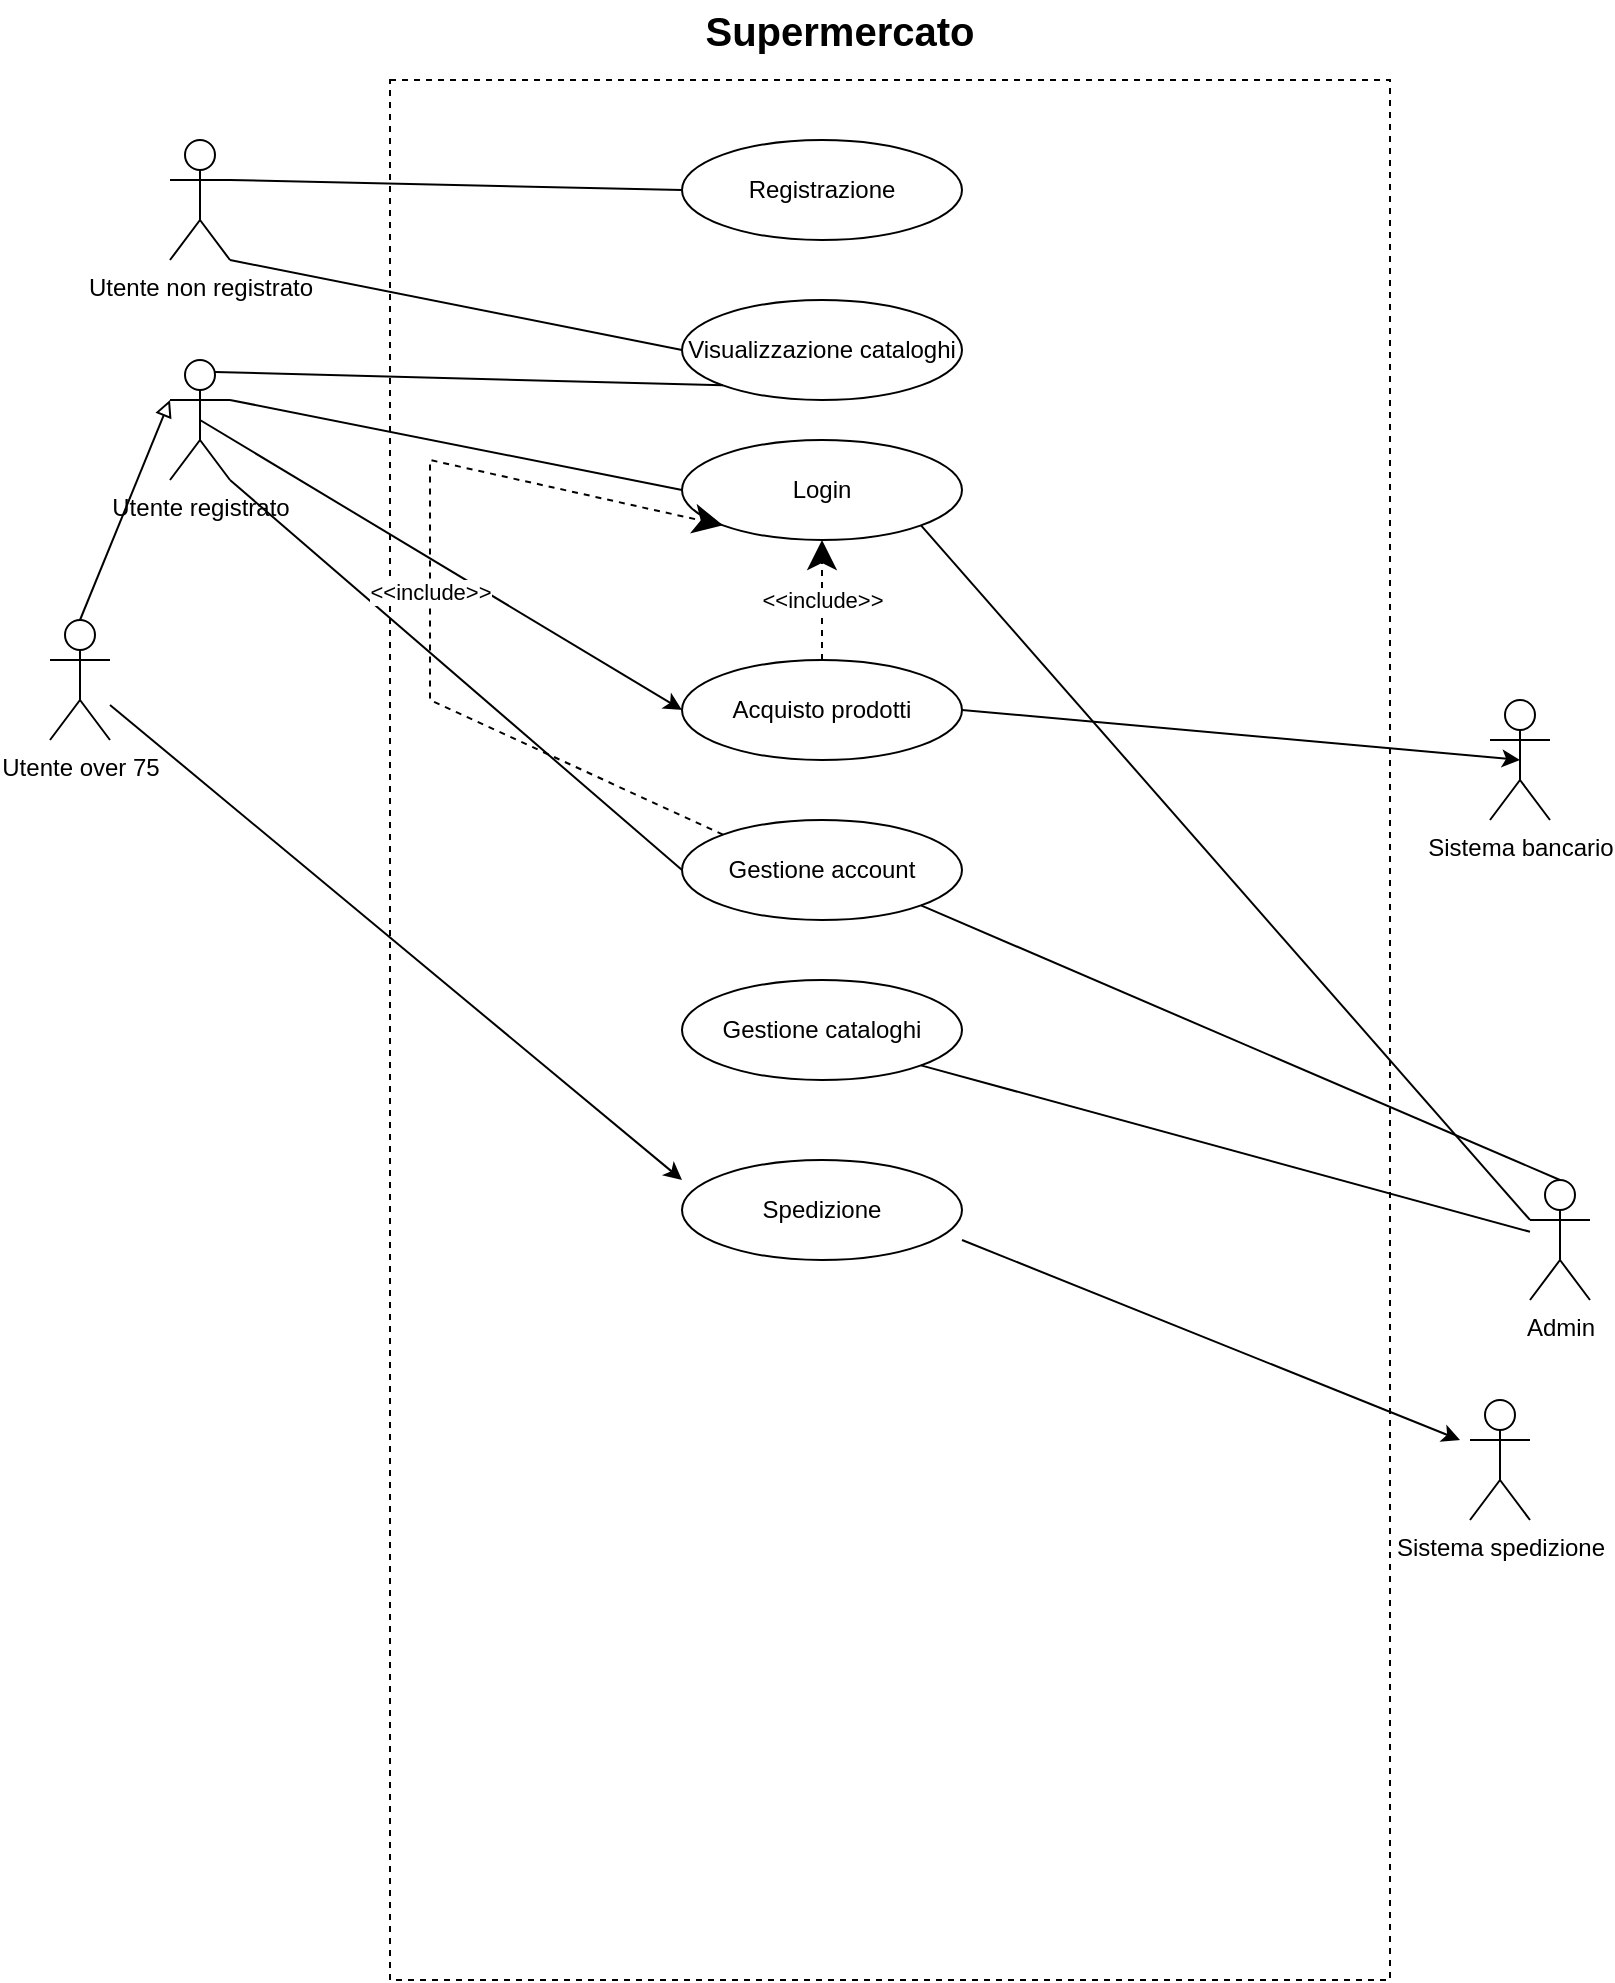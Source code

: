 <mxfile version="28.2.7">
  <diagram id="2KMxQPSyfM8LnSYBEzyI" name="Pagina-1">
    <mxGraphModel dx="3923" dy="872" grid="1" gridSize="10" guides="1" tooltips="1" connect="1" arrows="1" fold="1" page="1" pageScale="1" pageWidth="2339" pageHeight="3300" math="0" shadow="0">
      <root>
        <mxCell id="0" />
        <mxCell id="1" parent="0" />
        <mxCell id="swzpSNI4EfpC9RJouUge-33" value="" style="rounded=0;whiteSpace=wrap;html=1;dashed=1;" vertex="1" parent="1">
          <mxGeometry x="-1385" y="260" width="500" height="950" as="geometry" />
        </mxCell>
        <mxCell id="swzpSNI4EfpC9RJouUge-34" value="Supermercato" style="text;html=1;align=center;verticalAlign=middle;whiteSpace=wrap;rounded=0;fontSize=20;fontStyle=1" vertex="1" parent="1">
          <mxGeometry x="-1305" y="220" width="290" height="30" as="geometry" />
        </mxCell>
        <mxCell id="swzpSNI4EfpC9RJouUge-35" value="Utente non registrato" style="shape=umlActor;verticalLabelPosition=bottom;verticalAlign=top;html=1;outlineConnect=0;" vertex="1" parent="1">
          <mxGeometry x="-1495" y="290" width="30" height="60" as="geometry" />
        </mxCell>
        <mxCell id="swzpSNI4EfpC9RJouUge-36" value="Registrazione" style="ellipse;whiteSpace=wrap;html=1;" vertex="1" parent="1">
          <mxGeometry x="-1239" y="290" width="140" height="50" as="geometry" />
        </mxCell>
        <mxCell id="swzpSNI4EfpC9RJouUge-37" value="Visualizzazione cataloghi" style="ellipse;whiteSpace=wrap;html=1;" vertex="1" parent="1">
          <mxGeometry x="-1239" y="370" width="140" height="50" as="geometry" />
        </mxCell>
        <mxCell id="swzpSNI4EfpC9RJouUge-38" value="" style="endArrow=none;html=1;rounded=0;entryX=1;entryY=1;entryDx=0;entryDy=0;entryPerimeter=0;exitX=0;exitY=0.5;exitDx=0;exitDy=0;" edge="1" parent="1" source="swzpSNI4EfpC9RJouUge-37" target="swzpSNI4EfpC9RJouUge-35">
          <mxGeometry width="50" height="50" relative="1" as="geometry">
            <mxPoint x="-1295" y="325" as="sourcePoint" />
            <mxPoint x="-1470" y="330" as="targetPoint" />
          </mxGeometry>
        </mxCell>
        <mxCell id="swzpSNI4EfpC9RJouUge-39" value="Utente registrato" style="shape=umlActor;verticalLabelPosition=bottom;verticalAlign=top;html=1;outlineConnect=0;" vertex="1" parent="1">
          <mxGeometry x="-1495" y="400" width="30" height="60" as="geometry" />
        </mxCell>
        <mxCell id="swzpSNI4EfpC9RJouUge-40" value="" style="endArrow=none;html=1;rounded=0;entryX=1;entryY=0.333;entryDx=0;entryDy=0;entryPerimeter=0;exitX=0;exitY=0.5;exitDx=0;exitDy=0;" edge="1" parent="1" source="swzpSNI4EfpC9RJouUge-36" target="swzpSNI4EfpC9RJouUge-35">
          <mxGeometry width="50" height="50" relative="1" as="geometry">
            <mxPoint x="-1295" y="385" as="sourcePoint" />
            <mxPoint x="-1455" y="360" as="targetPoint" />
          </mxGeometry>
        </mxCell>
        <mxCell id="swzpSNI4EfpC9RJouUge-41" value="Login" style="ellipse;whiteSpace=wrap;html=1;" vertex="1" parent="1">
          <mxGeometry x="-1239" y="440" width="140" height="50" as="geometry" />
        </mxCell>
        <mxCell id="swzpSNI4EfpC9RJouUge-42" value="" style="endArrow=none;html=1;rounded=0;exitX=1;exitY=0.333;exitDx=0;exitDy=0;exitPerimeter=0;entryX=0;entryY=0.5;entryDx=0;entryDy=0;" edge="1" parent="1" source="swzpSNI4EfpC9RJouUge-39" target="swzpSNI4EfpC9RJouUge-41">
          <mxGeometry width="50" height="50" relative="1" as="geometry">
            <mxPoint x="-1245" y="410" as="sourcePoint" />
            <mxPoint x="-1195" y="360" as="targetPoint" />
          </mxGeometry>
        </mxCell>
        <mxCell id="swzpSNI4EfpC9RJouUge-43" value="" style="endArrow=none;html=1;rounded=0;exitX=0.75;exitY=0.1;exitDx=0;exitDy=0;exitPerimeter=0;entryX=0;entryY=1;entryDx=0;entryDy=0;" edge="1" parent="1" source="swzpSNI4EfpC9RJouUge-39" target="swzpSNI4EfpC9RJouUge-37">
          <mxGeometry width="50" height="50" relative="1" as="geometry">
            <mxPoint x="-1245" y="410" as="sourcePoint" />
            <mxPoint x="-1195" y="360" as="targetPoint" />
          </mxGeometry>
        </mxCell>
        <mxCell id="swzpSNI4EfpC9RJouUge-44" value="Acquisto prodotti" style="ellipse;whiteSpace=wrap;html=1;" vertex="1" parent="1">
          <mxGeometry x="-1239" y="550" width="140" height="50" as="geometry" />
        </mxCell>
        <mxCell id="swzpSNI4EfpC9RJouUge-45" value="" style="endArrow=classic;html=1;rounded=0;exitX=0.5;exitY=0.5;exitDx=0;exitDy=0;exitPerimeter=0;entryX=0;entryY=0.5;entryDx=0;entryDy=0;endFill=1;" edge="1" parent="1" source="swzpSNI4EfpC9RJouUge-39" target="swzpSNI4EfpC9RJouUge-44">
          <mxGeometry width="50" height="50" relative="1" as="geometry">
            <mxPoint x="-1455" y="430" as="sourcePoint" />
            <mxPoint x="-1295" y="465" as="targetPoint" />
          </mxGeometry>
        </mxCell>
        <mxCell id="swzpSNI4EfpC9RJouUge-46" value="Sistema bancario" style="shape=umlActor;verticalLabelPosition=bottom;verticalAlign=top;html=1;outlineConnect=0;" vertex="1" parent="1">
          <mxGeometry x="-835" y="570" width="30" height="60" as="geometry" />
        </mxCell>
        <mxCell id="swzpSNI4EfpC9RJouUge-47" value="" style="endArrow=classic;html=1;rounded=0;exitX=1;exitY=0.5;exitDx=0;exitDy=0;entryX=0.5;entryY=0.5;entryDx=0;entryDy=0;entryPerimeter=0;endFill=1;" edge="1" parent="1" source="swzpSNI4EfpC9RJouUge-44" target="swzpSNI4EfpC9RJouUge-46">
          <mxGeometry width="50" height="50" relative="1" as="geometry">
            <mxPoint x="-1470" y="440" as="sourcePoint" />
            <mxPoint x="-1295" y="545" as="targetPoint" />
          </mxGeometry>
        </mxCell>
        <mxCell id="swzpSNI4EfpC9RJouUge-48" value="Gestione account" style="ellipse;whiteSpace=wrap;html=1;" vertex="1" parent="1">
          <mxGeometry x="-1239" y="630" width="140" height="50" as="geometry" />
        </mxCell>
        <mxCell id="swzpSNI4EfpC9RJouUge-49" value="" style="endArrow=none;html=1;rounded=0;exitX=1;exitY=1;exitDx=0;exitDy=0;exitPerimeter=0;entryX=0;entryY=0.5;entryDx=0;entryDy=0;" edge="1" parent="1" source="swzpSNI4EfpC9RJouUge-39" target="swzpSNI4EfpC9RJouUge-48">
          <mxGeometry width="50" height="50" relative="1" as="geometry">
            <mxPoint x="-1455" y="430" as="sourcePoint" />
            <mxPoint x="-1295" y="465" as="targetPoint" />
          </mxGeometry>
        </mxCell>
        <mxCell id="swzpSNI4EfpC9RJouUge-57" value="Gestione cataloghi" style="ellipse;whiteSpace=wrap;html=1;" vertex="1" parent="1">
          <mxGeometry x="-1239" y="710" width="140" height="50" as="geometry" />
        </mxCell>
        <mxCell id="swzpSNI4EfpC9RJouUge-61" value="Admin" style="shape=umlActor;verticalLabelPosition=bottom;verticalAlign=top;html=1;outlineConnect=0;" vertex="1" parent="1">
          <mxGeometry x="-815" y="810" width="30" height="60" as="geometry" />
        </mxCell>
        <mxCell id="swzpSNI4EfpC9RJouUge-62" value="" style="endArrow=none;html=1;rounded=0;exitX=1;exitY=1;exitDx=0;exitDy=0;entryX=0;entryY=0.333;entryDx=0;entryDy=0;entryPerimeter=0;" edge="1" parent="1" source="swzpSNI4EfpC9RJouUge-41" target="swzpSNI4EfpC9RJouUge-61">
          <mxGeometry width="50" height="50" relative="1" as="geometry">
            <mxPoint x="-1155" y="465" as="sourcePoint" />
            <mxPoint x="-990" y="650" as="targetPoint" />
          </mxGeometry>
        </mxCell>
        <mxCell id="swzpSNI4EfpC9RJouUge-65" value="" style="endArrow=none;html=1;rounded=0;exitX=1;exitY=1;exitDx=0;exitDy=0;" edge="1" parent="1" source="swzpSNI4EfpC9RJouUge-57" target="swzpSNI4EfpC9RJouUge-61">
          <mxGeometry width="50" height="50" relative="1" as="geometry">
            <mxPoint x="-1155" y="855" as="sourcePoint" />
            <mxPoint x="-1005" y="840" as="targetPoint" />
          </mxGeometry>
        </mxCell>
        <mxCell id="swzpSNI4EfpC9RJouUge-66" value="" style="endArrow=none;html=1;rounded=0;exitX=1;exitY=1;exitDx=0;exitDy=0;entryX=0.5;entryY=0;entryDx=0;entryDy=0;entryPerimeter=0;" edge="1" parent="1" source="swzpSNI4EfpC9RJouUge-48" target="swzpSNI4EfpC9RJouUge-61">
          <mxGeometry width="50" height="50" relative="1" as="geometry">
            <mxPoint x="-1175" y="803" as="sourcePoint" />
            <mxPoint x="-1005" y="809" as="targetPoint" />
          </mxGeometry>
        </mxCell>
        <mxCell id="swzpSNI4EfpC9RJouUge-67" value="&amp;lt;&amp;lt;include&amp;gt;&amp;gt;" style="endArrow=classic;endSize=12;dashed=1;html=1;rounded=0;exitX=0.5;exitY=0;exitDx=0;exitDy=0;entryX=0.5;entryY=1;entryDx=0;entryDy=0;endFill=1;" edge="1" parent="1" source="swzpSNI4EfpC9RJouUge-44" target="swzpSNI4EfpC9RJouUge-41">
          <mxGeometry width="160" relative="1" as="geometry">
            <mxPoint x="-1225" y="500" as="sourcePoint" />
            <mxPoint x="-1065" y="500" as="targetPoint" />
          </mxGeometry>
        </mxCell>
        <mxCell id="swzpSNI4EfpC9RJouUge-69" value="&amp;lt;&amp;lt;include&amp;gt;&amp;gt;" style="endArrow=classic;endSize=12;dashed=1;html=1;rounded=0;exitX=0;exitY=0;exitDx=0;exitDy=0;entryX=0;entryY=1;entryDx=0;entryDy=0;endFill=1;" edge="1" parent="1" source="swzpSNI4EfpC9RJouUge-48" target="swzpSNI4EfpC9RJouUge-41">
          <mxGeometry width="160" relative="1" as="geometry">
            <mxPoint x="-1225" y="490" as="sourcePoint" />
            <mxPoint x="-1225" y="460" as="targetPoint" />
            <Array as="points">
              <mxPoint x="-1365" y="570" />
              <mxPoint x="-1365" y="450" />
            </Array>
            <mxPoint as="offset" />
          </mxGeometry>
        </mxCell>
        <mxCell id="swzpSNI4EfpC9RJouUge-72" value="Utente over 75" style="shape=umlActor;verticalLabelPosition=bottom;verticalAlign=top;html=1;" vertex="1" parent="1">
          <mxGeometry x="-1555" y="530" width="30" height="60" as="geometry" />
        </mxCell>
        <mxCell id="swzpSNI4EfpC9RJouUge-74" value="" style="endArrow=block;html=1;rounded=0;exitX=0.5;exitY=0;exitDx=0;exitDy=0;exitPerimeter=0;entryX=0;entryY=0.333;entryDx=0;entryDy=0;entryPerimeter=0;endFill=0;" edge="1" parent="1" source="swzpSNI4EfpC9RJouUge-72" target="swzpSNI4EfpC9RJouUge-39">
          <mxGeometry width="50" height="50" relative="1" as="geometry">
            <mxPoint x="-1505" y="520" as="sourcePoint" />
            <mxPoint x="-1455" y="470" as="targetPoint" />
          </mxGeometry>
        </mxCell>
        <mxCell id="swzpSNI4EfpC9RJouUge-80" value="Spedizione" style="ellipse;whiteSpace=wrap;html=1;" vertex="1" parent="1">
          <mxGeometry x="-1239" y="800" width="140" height="50" as="geometry" />
        </mxCell>
        <mxCell id="swzpSNI4EfpC9RJouUge-81" value="" style="endArrow=classic;html=1;rounded=0;entryX=0;entryY=0.5;entryDx=0;entryDy=0;endFill=1;" edge="1" parent="1" source="swzpSNI4EfpC9RJouUge-72">
          <mxGeometry width="50" height="50" relative="1" as="geometry">
            <mxPoint x="-1480" y="665" as="sourcePoint" />
            <mxPoint x="-1239" y="810" as="targetPoint" />
          </mxGeometry>
        </mxCell>
        <mxCell id="swzpSNI4EfpC9RJouUge-83" value="" style="endArrow=classic;html=1;rounded=0;endFill=1;" edge="1" parent="1">
          <mxGeometry width="50" height="50" relative="1" as="geometry">
            <mxPoint x="-1099" y="840" as="sourcePoint" />
            <mxPoint x="-850" y="940" as="targetPoint" />
          </mxGeometry>
        </mxCell>
        <mxCell id="swzpSNI4EfpC9RJouUge-84" value="Sistema spedizione" style="shape=umlActor;verticalLabelPosition=bottom;verticalAlign=top;html=1;outlineConnect=0;" vertex="1" parent="1">
          <mxGeometry x="-845" y="920" width="30" height="60" as="geometry" />
        </mxCell>
      </root>
    </mxGraphModel>
  </diagram>
</mxfile>
